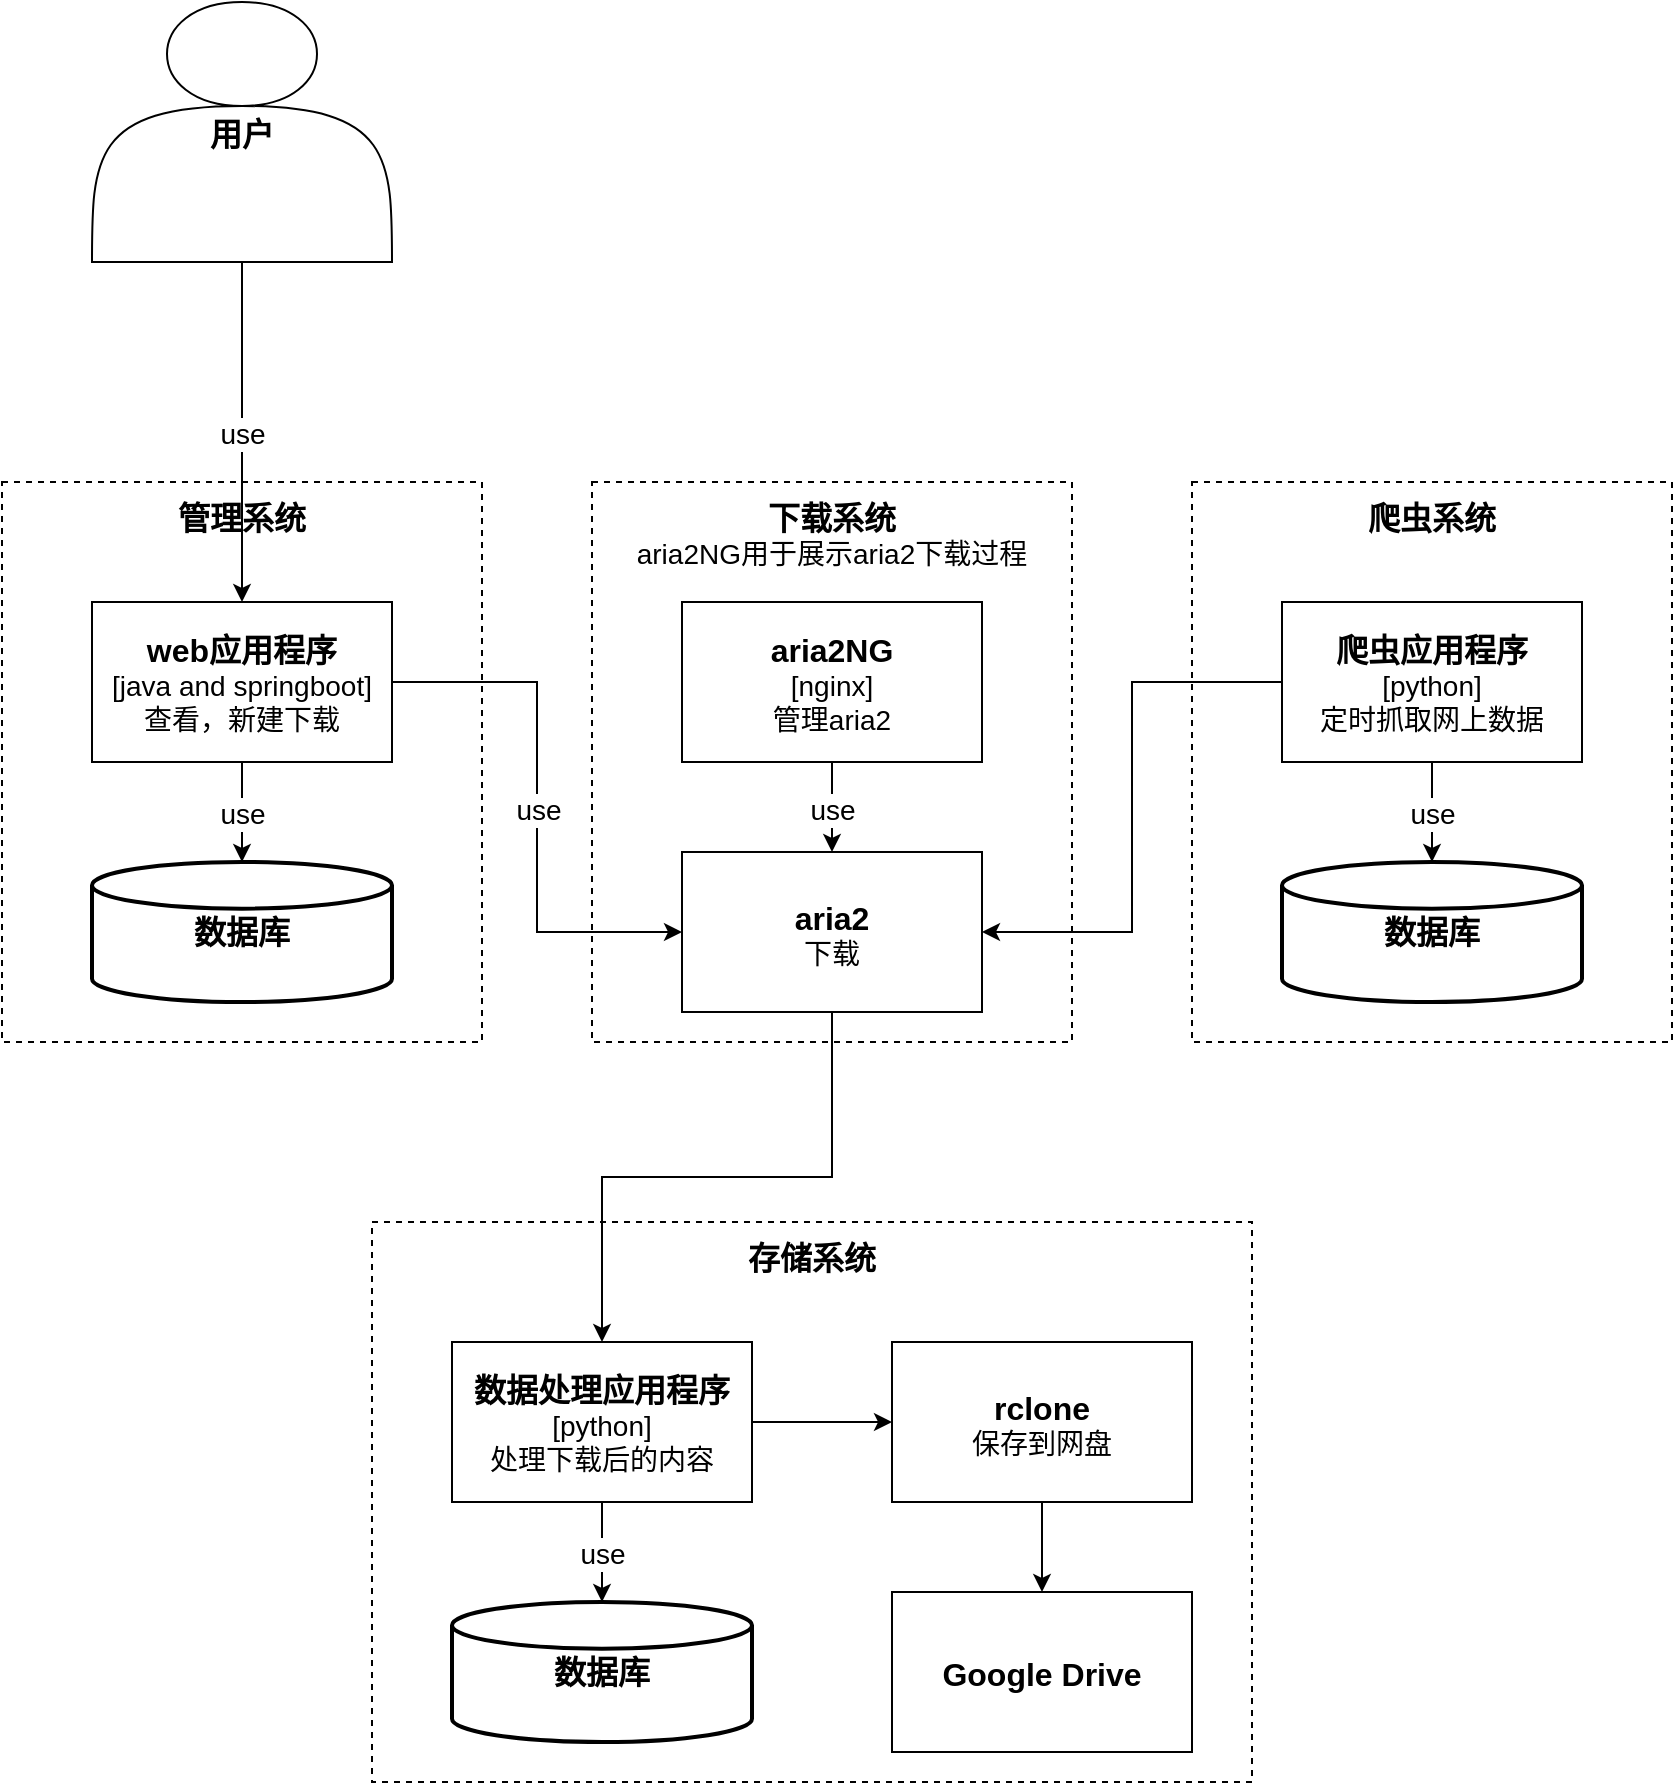 <mxfile version="14.9.2" type="github">
  <diagram id="CxArFu6kStChI4KWvWkX" name="第 1 页">
    <mxGraphModel dx="1038" dy="547" grid="1" gridSize="10" guides="1" tooltips="1" connect="1" arrows="1" fold="1" page="1" pageScale="1" pageWidth="827" pageHeight="1169" math="0" shadow="0">
      <root>
        <mxCell id="0" />
        <mxCell id="1" parent="0" />
        <mxCell id="di4qxdhsmoEqdtL-Qxey-18" value="" style="group;spacingTop=2;" vertex="1" connectable="0" parent="1">
          <mxGeometry x="340" y="400" width="240" height="280" as="geometry" />
        </mxCell>
        <mxCell id="di4qxdhsmoEqdtL-Qxey-19" value="&lt;font style=&quot;font-size: 16px&quot;&gt;&lt;b&gt;下载系统&lt;/b&gt;&lt;/font&gt;&lt;br&gt;aria2NG用于展示aria2下载过程" style="rounded=0;whiteSpace=wrap;html=1;fontSize=14;verticalAlign=top;dashed=1;spacingTop=2;spacing=2;spacingBottom=0;" vertex="1" parent="di4qxdhsmoEqdtL-Qxey-18">
          <mxGeometry width="240" height="280" as="geometry" />
        </mxCell>
        <mxCell id="di4qxdhsmoEqdtL-Qxey-20" value="&lt;font&gt;&lt;b&gt;&lt;font style=&quot;font-size: 16px&quot;&gt;aria2NG&lt;/font&gt;&lt;/b&gt;&lt;br&gt;[nginx]&lt;br&gt;管理aria2&lt;br&gt;&lt;/font&gt;" style="rounded=0;whiteSpace=wrap;html=1;verticalAlign=middle;fontSize=14;spacingTop=2;" vertex="1" parent="di4qxdhsmoEqdtL-Qxey-18">
          <mxGeometry x="45" y="60" width="150" height="80" as="geometry" />
        </mxCell>
        <mxCell id="di4qxdhsmoEqdtL-Qxey-21" value="&lt;font style=&quot;font-size: 16px&quot;&gt;&lt;b&gt;aria2&lt;br&gt;&lt;/b&gt;&lt;/font&gt;下载" style="rounded=0;whiteSpace=wrap;html=1;verticalAlign=middle;fontSize=14;spacingTop=2;" vertex="1" parent="di4qxdhsmoEqdtL-Qxey-18">
          <mxGeometry x="45" y="184.997" width="150" height="80" as="geometry" />
        </mxCell>
        <mxCell id="di4qxdhsmoEqdtL-Qxey-22" value="use" style="edgeStyle=orthogonalEdgeStyle;rounded=0;orthogonalLoop=1;jettySize=auto;html=1;fontSize=14;spacingTop=2;" edge="1" parent="di4qxdhsmoEqdtL-Qxey-18" source="di4qxdhsmoEqdtL-Qxey-20" target="di4qxdhsmoEqdtL-Qxey-21">
          <mxGeometry relative="1" as="geometry" />
        </mxCell>
        <mxCell id="di4qxdhsmoEqdtL-Qxey-25" value="" style="group;spacingTop=2;verticalAlign=middle;fontSize=16;fontStyle=1" vertex="1" connectable="0" parent="1">
          <mxGeometry x="45" y="400" width="240" height="280" as="geometry" />
        </mxCell>
        <mxCell id="di4qxdhsmoEqdtL-Qxey-26" value="&lt;span style=&quot;font-weight: bold ; font-size: 16px&quot;&gt;管理系统&lt;/span&gt;" style="rounded=0;whiteSpace=wrap;html=1;fontSize=14;verticalAlign=top;dashed=1;spacingTop=2;spacing=2;spacingBottom=0;" vertex="1" parent="di4qxdhsmoEqdtL-Qxey-25">
          <mxGeometry width="240" height="280" as="geometry" />
        </mxCell>
        <mxCell id="di4qxdhsmoEqdtL-Qxey-27" value="&lt;font&gt;&lt;span style=&quot;font-size: 16px&quot;&gt;&lt;b&gt;web应用程序&lt;/b&gt;&lt;/span&gt;&lt;br&gt;[java and springboot]&lt;br&gt;查看，新建下载&lt;br&gt;&lt;/font&gt;" style="rounded=0;whiteSpace=wrap;html=1;verticalAlign=middle;fontSize=14;spacingTop=2;" vertex="1" parent="di4qxdhsmoEqdtL-Qxey-25">
          <mxGeometry x="45" y="60" width="150" height="80" as="geometry" />
        </mxCell>
        <mxCell id="di4qxdhsmoEqdtL-Qxey-29" value="use" style="edgeStyle=orthogonalEdgeStyle;rounded=0;orthogonalLoop=1;jettySize=auto;html=1;fontSize=14;spacingTop=2;entryX=0.5;entryY=0;entryDx=0;entryDy=0;entryPerimeter=0;" edge="1" parent="di4qxdhsmoEqdtL-Qxey-25" source="di4qxdhsmoEqdtL-Qxey-27" target="di4qxdhsmoEqdtL-Qxey-31">
          <mxGeometry relative="1" as="geometry">
            <mxPoint x="120" y="184.997" as="targetPoint" />
          </mxGeometry>
        </mxCell>
        <mxCell id="di4qxdhsmoEqdtL-Qxey-31" value="数据库" style="strokeWidth=2;html=1;shape=mxgraph.flowchart.database;whiteSpace=wrap;fontSize=16;fontStyle=1" vertex="1" parent="di4qxdhsmoEqdtL-Qxey-25">
          <mxGeometry x="45" y="190" width="150" height="70" as="geometry" />
        </mxCell>
        <mxCell id="di4qxdhsmoEqdtL-Qxey-12" value="use" style="edgeStyle=orthogonalEdgeStyle;rounded=0;orthogonalLoop=1;jettySize=auto;html=1;exitX=0.5;exitY=1;exitDx=0;exitDy=0;entryX=0.5;entryY=0;entryDx=0;entryDy=0;fontSize=14;spacingTop=2;" edge="1" parent="1" source="di4qxdhsmoEqdtL-Qxey-13" target="di4qxdhsmoEqdtL-Qxey-27">
          <mxGeometry relative="1" as="geometry">
            <mxPoint x="165" y="400" as="targetPoint" />
          </mxGeometry>
        </mxCell>
        <mxCell id="di4qxdhsmoEqdtL-Qxey-13" value="&lt;font style=&quot;font-size: 16px&quot;&gt;&lt;b&gt;用户&lt;/b&gt;&lt;br&gt;&lt;/font&gt;" style="shape=actor;whiteSpace=wrap;html=1;verticalAlign=middle;spacingTop=2;" vertex="1" parent="1">
          <mxGeometry x="90" y="160" width="150" height="130" as="geometry" />
        </mxCell>
        <mxCell id="di4qxdhsmoEqdtL-Qxey-14" value="use" style="edgeStyle=orthogonalEdgeStyle;rounded=0;orthogonalLoop=1;jettySize=auto;html=1;entryX=0;entryY=0.5;entryDx=0;entryDy=0;fontSize=14;spacingTop=2;exitX=1;exitY=0.5;exitDx=0;exitDy=0;" edge="1" parent="1" source="di4qxdhsmoEqdtL-Qxey-27" target="di4qxdhsmoEqdtL-Qxey-21">
          <mxGeometry relative="1" as="geometry">
            <mxPoint x="240" y="440.04" as="sourcePoint" />
          </mxGeometry>
        </mxCell>
        <mxCell id="di4qxdhsmoEqdtL-Qxey-33" value="" style="group;spacingTop=2;verticalAlign=middle;fontSize=16;fontStyle=1" vertex="1" connectable="0" parent="1">
          <mxGeometry x="640" y="400" width="240" height="280" as="geometry" />
        </mxCell>
        <mxCell id="di4qxdhsmoEqdtL-Qxey-34" value="&lt;span style=&quot;font-weight: bold ; font-size: 16px&quot;&gt;爬虫系统&lt;/span&gt;" style="rounded=0;whiteSpace=wrap;html=1;fontSize=14;verticalAlign=top;dashed=1;spacingTop=2;spacing=2;spacingBottom=0;" vertex="1" parent="di4qxdhsmoEqdtL-Qxey-33">
          <mxGeometry width="240" height="280" as="geometry" />
        </mxCell>
        <mxCell id="di4qxdhsmoEqdtL-Qxey-35" value="&lt;font&gt;&lt;span style=&quot;font-size: 16px&quot;&gt;&lt;b&gt;爬虫应用程序&lt;/b&gt;&lt;/span&gt;&lt;br&gt;[python]&lt;br&gt;定时抓取网上数据&lt;br&gt;&lt;/font&gt;" style="rounded=0;whiteSpace=wrap;html=1;verticalAlign=middle;fontSize=14;spacingTop=2;" vertex="1" parent="di4qxdhsmoEqdtL-Qxey-33">
          <mxGeometry x="45" y="60" width="150" height="80" as="geometry" />
        </mxCell>
        <mxCell id="di4qxdhsmoEqdtL-Qxey-36" value="use" style="edgeStyle=orthogonalEdgeStyle;rounded=0;orthogonalLoop=1;jettySize=auto;html=1;fontSize=14;spacingTop=2;entryX=0.5;entryY=0;entryDx=0;entryDy=0;entryPerimeter=0;" edge="1" parent="di4qxdhsmoEqdtL-Qxey-33" source="di4qxdhsmoEqdtL-Qxey-35" target="di4qxdhsmoEqdtL-Qxey-37">
          <mxGeometry relative="1" as="geometry">
            <mxPoint x="120" y="184.997" as="targetPoint" />
          </mxGeometry>
        </mxCell>
        <mxCell id="di4qxdhsmoEqdtL-Qxey-37" value="数据库" style="strokeWidth=2;html=1;shape=mxgraph.flowchart.database;whiteSpace=wrap;fontSize=16;fontStyle=1" vertex="1" parent="di4qxdhsmoEqdtL-Qxey-33">
          <mxGeometry x="45" y="190" width="150" height="70" as="geometry" />
        </mxCell>
        <mxCell id="di4qxdhsmoEqdtL-Qxey-38" value="" style="group;spacingTop=2;verticalAlign=middle;fontSize=16;fontStyle=1" vertex="1" connectable="0" parent="1">
          <mxGeometry x="230" y="770" width="440" height="280" as="geometry" />
        </mxCell>
        <mxCell id="di4qxdhsmoEqdtL-Qxey-39" value="&lt;span style=&quot;font-size: 16px&quot;&gt;&lt;b&gt;存储系统&lt;/b&gt;&lt;/span&gt;" style="rounded=0;whiteSpace=wrap;html=1;fontSize=14;verticalAlign=top;dashed=1;spacingTop=2;spacing=2;spacingBottom=0;" vertex="1" parent="di4qxdhsmoEqdtL-Qxey-38">
          <mxGeometry width="440" height="280" as="geometry" />
        </mxCell>
        <mxCell id="di4qxdhsmoEqdtL-Qxey-46" value="" style="edgeStyle=orthogonalEdgeStyle;rounded=0;orthogonalLoop=1;jettySize=auto;html=1;fontSize=16;" edge="1" parent="di4qxdhsmoEqdtL-Qxey-38" source="di4qxdhsmoEqdtL-Qxey-40" target="di4qxdhsmoEqdtL-Qxey-43">
          <mxGeometry relative="1" as="geometry" />
        </mxCell>
        <mxCell id="di4qxdhsmoEqdtL-Qxey-40" value="&lt;font&gt;&lt;span style=&quot;font-size: 16px&quot;&gt;&lt;b&gt;数据处理应用程序&lt;/b&gt;&lt;/span&gt;&lt;br&gt;[python]&lt;br&gt;处理下载后的内容&lt;br&gt;&lt;/font&gt;" style="rounded=0;whiteSpace=wrap;html=1;verticalAlign=middle;fontSize=14;spacingTop=2;" vertex="1" parent="di4qxdhsmoEqdtL-Qxey-38">
          <mxGeometry x="40" y="60" width="150" height="80" as="geometry" />
        </mxCell>
        <mxCell id="di4qxdhsmoEqdtL-Qxey-41" value="use" style="edgeStyle=orthogonalEdgeStyle;rounded=0;orthogonalLoop=1;jettySize=auto;html=1;fontSize=14;spacingTop=2;entryX=0.5;entryY=0;entryDx=0;entryDy=0;entryPerimeter=0;" edge="1" parent="di4qxdhsmoEqdtL-Qxey-38" source="di4qxdhsmoEqdtL-Qxey-40" target="di4qxdhsmoEqdtL-Qxey-42">
          <mxGeometry relative="1" as="geometry">
            <mxPoint x="220" y="184.997" as="targetPoint" />
          </mxGeometry>
        </mxCell>
        <mxCell id="di4qxdhsmoEqdtL-Qxey-42" value="数据库" style="strokeWidth=2;html=1;shape=mxgraph.flowchart.database;whiteSpace=wrap;fontSize=16;fontStyle=1" vertex="1" parent="di4qxdhsmoEqdtL-Qxey-38">
          <mxGeometry x="40" y="190" width="150" height="70" as="geometry" />
        </mxCell>
        <mxCell id="di4qxdhsmoEqdtL-Qxey-45" value="" style="edgeStyle=orthogonalEdgeStyle;rounded=0;orthogonalLoop=1;jettySize=auto;html=1;fontSize=16;" edge="1" parent="di4qxdhsmoEqdtL-Qxey-38" source="di4qxdhsmoEqdtL-Qxey-43" target="di4qxdhsmoEqdtL-Qxey-44">
          <mxGeometry relative="1" as="geometry" />
        </mxCell>
        <mxCell id="di4qxdhsmoEqdtL-Qxey-43" value="&lt;font&gt;&lt;span style=&quot;font-size: 16px&quot;&gt;&lt;b&gt;rclone&lt;br&gt;&lt;/b&gt;&lt;/span&gt;保存到网盘&lt;br&gt;&lt;/font&gt;" style="rounded=0;whiteSpace=wrap;html=1;verticalAlign=middle;fontSize=14;spacingTop=2;" vertex="1" parent="di4qxdhsmoEqdtL-Qxey-38">
          <mxGeometry x="260" y="60" width="150" height="80" as="geometry" />
        </mxCell>
        <mxCell id="di4qxdhsmoEqdtL-Qxey-44" value="&lt;font&gt;&lt;span style=&quot;font-size: 16px&quot;&gt;&lt;b&gt;Google&amp;nbsp;Drive&lt;/b&gt;&lt;/span&gt;&lt;br&gt;&lt;/font&gt;" style="rounded=0;whiteSpace=wrap;html=1;verticalAlign=middle;fontSize=14;spacingTop=2;" vertex="1" parent="di4qxdhsmoEqdtL-Qxey-38">
          <mxGeometry x="260" y="185" width="150" height="80" as="geometry" />
        </mxCell>
        <mxCell id="di4qxdhsmoEqdtL-Qxey-48" value="" style="edgeStyle=orthogonalEdgeStyle;rounded=0;orthogonalLoop=1;jettySize=auto;html=1;fontSize=16;entryX=1;entryY=0.5;entryDx=0;entryDy=0;" edge="1" parent="1" source="di4qxdhsmoEqdtL-Qxey-35" target="di4qxdhsmoEqdtL-Qxey-21">
          <mxGeometry relative="1" as="geometry" />
        </mxCell>
        <mxCell id="di4qxdhsmoEqdtL-Qxey-49" value="" style="edgeStyle=orthogonalEdgeStyle;rounded=0;orthogonalLoop=1;jettySize=auto;html=1;fontSize=16;entryX=0.5;entryY=0;entryDx=0;entryDy=0;" edge="1" parent="1" source="di4qxdhsmoEqdtL-Qxey-21" target="di4qxdhsmoEqdtL-Qxey-40">
          <mxGeometry relative="1" as="geometry" />
        </mxCell>
      </root>
    </mxGraphModel>
  </diagram>
</mxfile>
